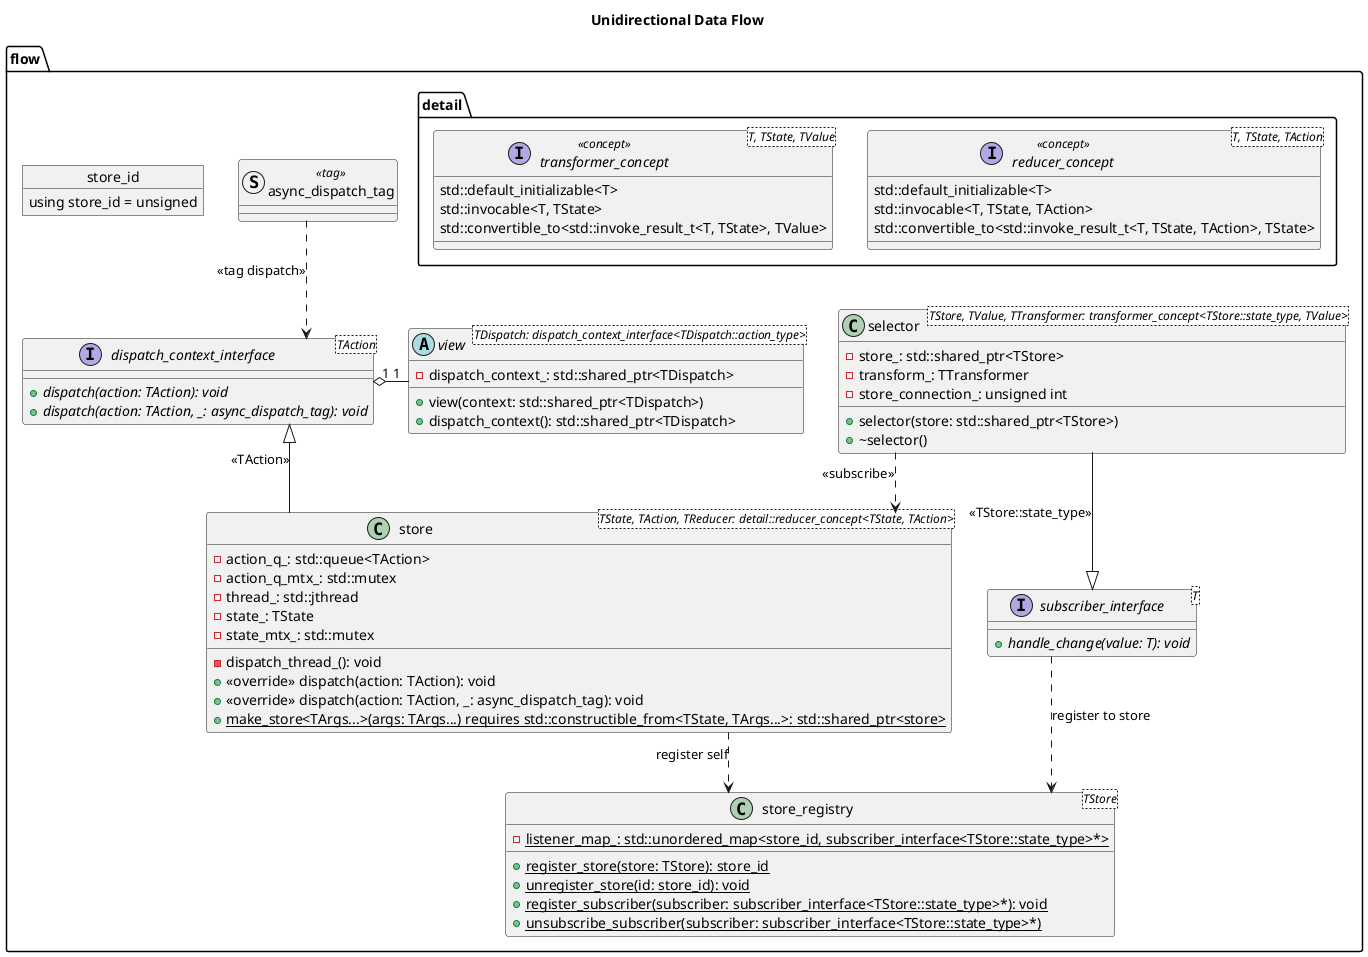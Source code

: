 @startuml flow_library

skinparam Linetype ortho

title Unidirectional Data Flow

namespace flow {
  namespace detail {
    interface reducer_concept<T, TState, TAction> <<concept>> {
      std::default_initializable<T>
      std::invocable<T, TState, TAction>
      std::convertible_to<std::invoke_result_t<T, TState, TAction>, TState>
    }

    interface transformer_concept<T, TState, TValue> <<concept>> {
      std::default_initializable<T>
      std::invocable<T, TState>
      std::convertible_to<std::invoke_result_t<T, TState>, TValue>
    }
  }

  struct async_dispatch_tag <<tag>>

  interface dispatch_context_interface<TAction> {
    + {abstract} dispatch(action: TAction): void
    + {abstract} dispatch(action: TAction, _: async_dispatch_tag): void
  }

  interface subscriber_interface<T> {
    + {abstract} handle_change(value: T): void
  }

  class store<TState, TAction, TReducer: detail::reducer_concept<TState, TAction>> {
    - action_q_: std::queue<TAction>
    - action_q_mtx_: std::mutex
    - thread_: std::jthread
    - state_: TState
    - state_mtx_: std::mutex
    - dispatch_thread_(): void
    + <<override>> dispatch(action: TAction): void
    + <<override>> dispatch(action: TAction, _: async_dispatch_tag): void
    + {static} make_store<TArgs...>(args: TArgs...) requires std::constructible_from<TState, TArgs...>: std::shared_ptr<store>
  }

  object store_id {
    using store_id = unsigned
  }

  class selector<TStore, TValue, TTransformer: transformer_concept<TStore::state_type, TValue>> {
    - store_: std::shared_ptr<TStore>
    - transform_: TTransformer
    - store_connection_: unsigned int
    + selector(store: std::shared_ptr<TStore>)
    + ~selector()
  }

  abstract class view<TDispatch: dispatch_context_interface<TDispatch::action_type>> {
    - dispatch_context_: std::shared_ptr<TDispatch>
    + view(context: std::shared_ptr<TDispatch>)
    + dispatch_context(): std::shared_ptr<TDispatch>
  }

  class store_registry<TStore> {
    - {static} listener_map_: std::unordered_map<store_id, subscriber_interface<TStore::state_type>*>
    + {static} register_store(store: TStore): store_id
    + {static} unregister_store(id: store_id): void
    + {static} register_subscriber(subscriber: subscriber_interface<TStore::state_type>*): void
    + {static} unsubscribe_subscriber(subscriber: subscriber_interface<TStore::state_type>*)
  }

  dispatch_context_interface "1" o- "1" view
  dispatch_context_interface <|-- store: <<TAction>>
  async_dispatch_tag ..> dispatch_context_interface: <<tag dispatch>>
  selector .> store: <<subscribe>>
  selector --|> subscriber_interface: <<TStore::state_type>>
  store ..> store_registry: register self
  subscriber_interface ..> store_registry: register to store
}




' note as Example

' Example usage of a ""store""

' <code>

' static auto store = flow::store<MyState, MyAction, MyReducer>::create();

' 

' class MyView : public flow::view<decltype(*store)> {

' }

' 

' MyView():

'   view(store)

' {

'   auto lens = flow::selector<decltype(*store), MyTransformer>(store);

' }

' </code>

' end note




@enduml
